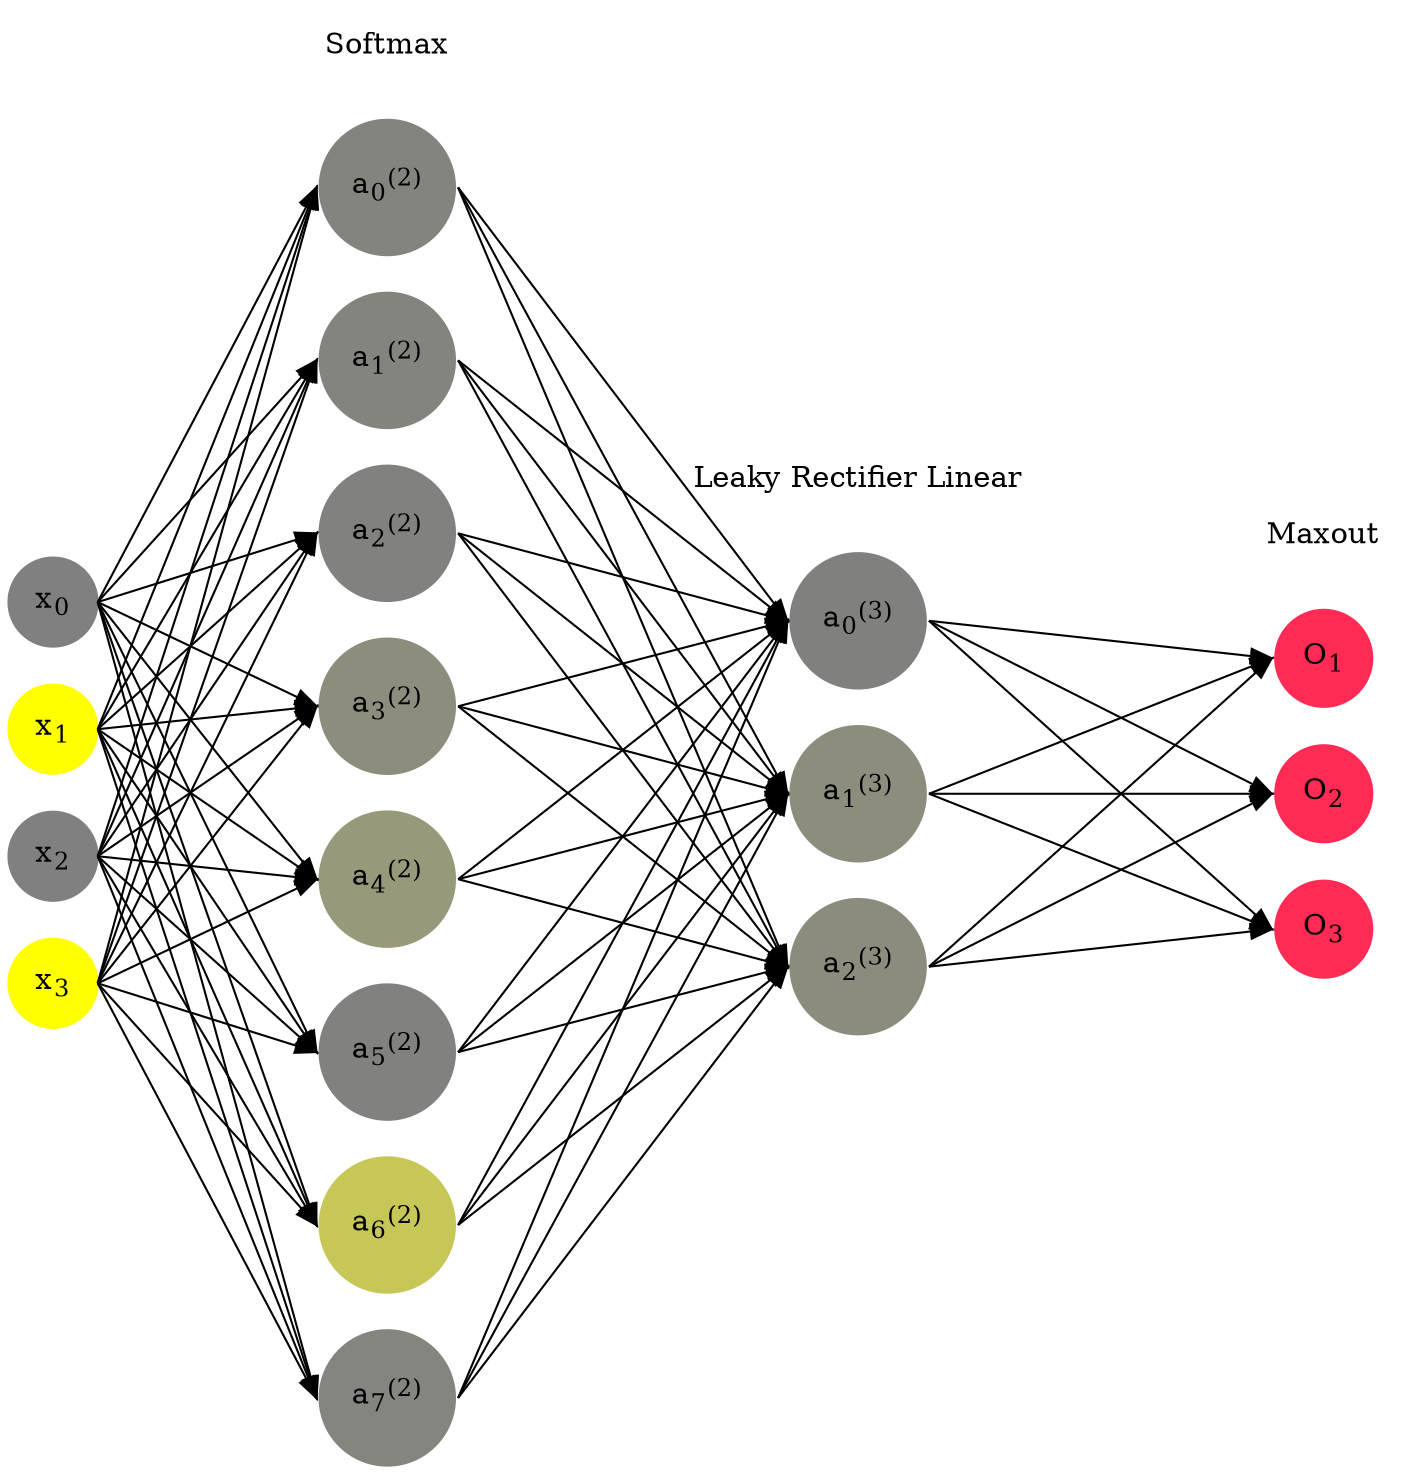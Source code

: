 digraph G {
	rankdir = LR;
	splines=false;
	edge[style=invis];
	ranksep= 1.4;
	{
	node [shape=circle, color="0.1667, 0.0, 0.5", style=filled, fillcolor="0.1667, 0.0, 0.5"];
	x0 [label=<x<sub>0</sub>>];
	}
	{
	node [shape=circle, color="0.1667, 1.0, 1.0", style=filled, fillcolor="0.1667, 1.0, 1.0"];
	x1 [label=<x<sub>1</sub>>];
	}
	{
	node [shape=circle, color="0.1667, 0.0, 0.5", style=filled, fillcolor="0.1667, 0.0, 0.5"];
	x2 [label=<x<sub>2</sub>>];
	}
	{
	node [shape=circle, color="0.1667, 1.0, 1.0", style=filled, fillcolor="0.1667, 1.0, 1.0"];
	x3 [label=<x<sub>3</sub>>];
	}
	{
	node [shape=circle, color="0.1667, 0.038814, 0.519407", style=filled, fillcolor="0.1667, 0.038814, 0.519407"];
	a02 [label=<a<sub>0</sub><sup>(2)</sup>>];
	}
	{
	node [shape=circle, color="0.1667, 0.034300, 0.517150", style=filled, fillcolor="0.1667, 0.034300, 0.517150"];
	a12 [label=<a<sub>1</sub><sup>(2)</sup>>];
	}
	{
	node [shape=circle, color="0.1667, 0.012059, 0.506030", style=filled, fillcolor="0.1667, 0.012059, 0.506030"];
	a22 [label=<a<sub>2</sub><sup>(2)</sup>>];
	}
	{
	node [shape=circle, color="0.1667, 0.107393, 0.553697", style=filled, fillcolor="0.1667, 0.107393, 0.553697"];
	a32 [label=<a<sub>3</sub><sup>(2)</sup>>];
	}
	{
	node [shape=circle, color="0.1667, 0.189857, 0.594929", style=filled, fillcolor="0.1667, 0.189857, 0.594929"];
	a42 [label=<a<sub>4</sub><sup>(2)</sup>>];
	}
	{
	node [shape=circle, color="0.1667, 0.015603, 0.507801", style=filled, fillcolor="0.1667, 0.015603, 0.507801"];
	a52 [label=<a<sub>5</sub><sup>(2)</sup>>];
	}
	{
	node [shape=circle, color="0.1667, 0.560838, 0.780419", style=filled, fillcolor="0.1667, 0.560838, 0.780419"];
	a62 [label=<a<sub>6</sub><sup>(2)</sup>>];
	}
	{
	node [shape=circle, color="0.1667, 0.041136, 0.520568", style=filled, fillcolor="0.1667, 0.041136, 0.520568"];
	a72 [label=<a<sub>7</sub><sup>(2)</sup>>];
	}
	{
	node [shape=circle, color="0.1667, 0.000094, 0.500047", style=filled, fillcolor="0.1667, 0.000094, 0.500047"];
	a03 [label=<a<sub>0</sub><sup>(3)</sup>>];
	}
	{
	node [shape=circle, color="0.1667, 0.107568, 0.553784", style=filled, fillcolor="0.1667, 0.107568, 0.553784"];
	a13 [label=<a<sub>1</sub><sup>(3)</sup>>];
	}
	{
	node [shape=circle, color="0.1667, 0.100886, 0.550443", style=filled, fillcolor="0.1667, 0.100886, 0.550443"];
	a23 [label=<a<sub>2</sub><sup>(3)</sup>>];
	}
	{
	node [shape=circle, color="0.9667, 0.83, 1.0", style=filled, fillcolor="0.9667, 0.83, 1.0"];
	O1 [label=<O<sub>1</sub>>];
	}
	{
	node [shape=circle, color="0.9667, 0.83, 1.0", style=filled, fillcolor="0.9667, 0.83, 1.0"];
	O2 [label=<O<sub>2</sub>>];
	}
	{
	node [shape=circle, color="0.9667, 0.83, 1.0", style=filled, fillcolor="0.9667, 0.83, 1.0"];
	O3 [label=<O<sub>3</sub>>];
	}
	{
	rank=same;
	x0->x1->x2->x3;
	}
	{
	rank=same;
	a02->a12->a22->a32->a42->a52->a62->a72;
	}
	{
	rank=same;
	a03->a13->a23;
	}
	{
	rank=same;
	O1->O2->O3;
	}
	l1 [shape=plaintext,label="Softmax"];
	l1->a02;
	{rank=same; l1;a02};
	l2 [shape=plaintext,label="Leaky Rectifier Linear"];
	l2->a03;
	{rank=same; l2;a03};
	l3 [shape=plaintext,label="Maxout"];
	l3->O1;
	{rank=same; l3;O1};
edge[style=solid, tailport=e, headport=w];
	{x0;x1;x2;x3} -> {a02;a12;a22;a32;a42;a52;a62;a72};
	{a02;a12;a22;a32;a42;a52;a62;a72} -> {a03;a13;a23};
	{a03;a13;a23} -> {O1,O2,O3};
}